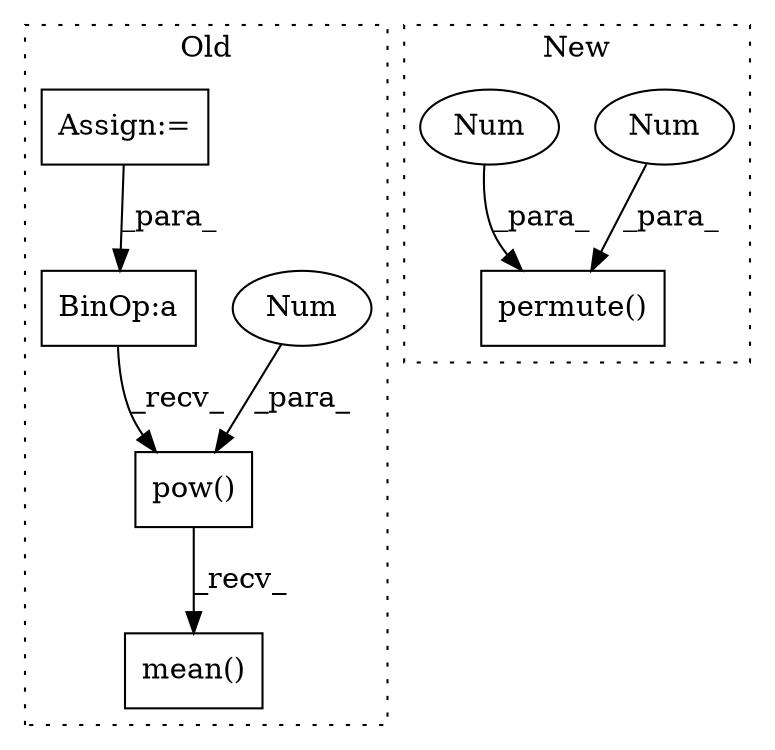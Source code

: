 digraph G {
subgraph cluster0 {
1 [label="pow()" a="75" s="4058,4082" l="23,1" shape="box"];
3 [label="BinOp:a" a="82" s="4071" l="3" shape="box"];
6 [label="Num" a="76" s="4081" l="1" shape="ellipse"];
7 [label="mean()" a="75" s="4058" l="32" shape="box"];
8 [label="Assign:=" a="68" s="2957" l="3" shape="box"];
label = "Old";
style="dotted";
}
subgraph cluster1 {
2 [label="permute()" a="75" s="5785,5818" l="30,1" shape="box"];
4 [label="Num" a="76" s="5815" l="1" shape="ellipse"];
5 [label="Num" a="76" s="5817" l="1" shape="ellipse"];
label = "New";
style="dotted";
}
1 -> 7 [label="_recv_"];
3 -> 1 [label="_recv_"];
4 -> 2 [label="_para_"];
5 -> 2 [label="_para_"];
6 -> 1 [label="_para_"];
8 -> 3 [label="_para_"];
}